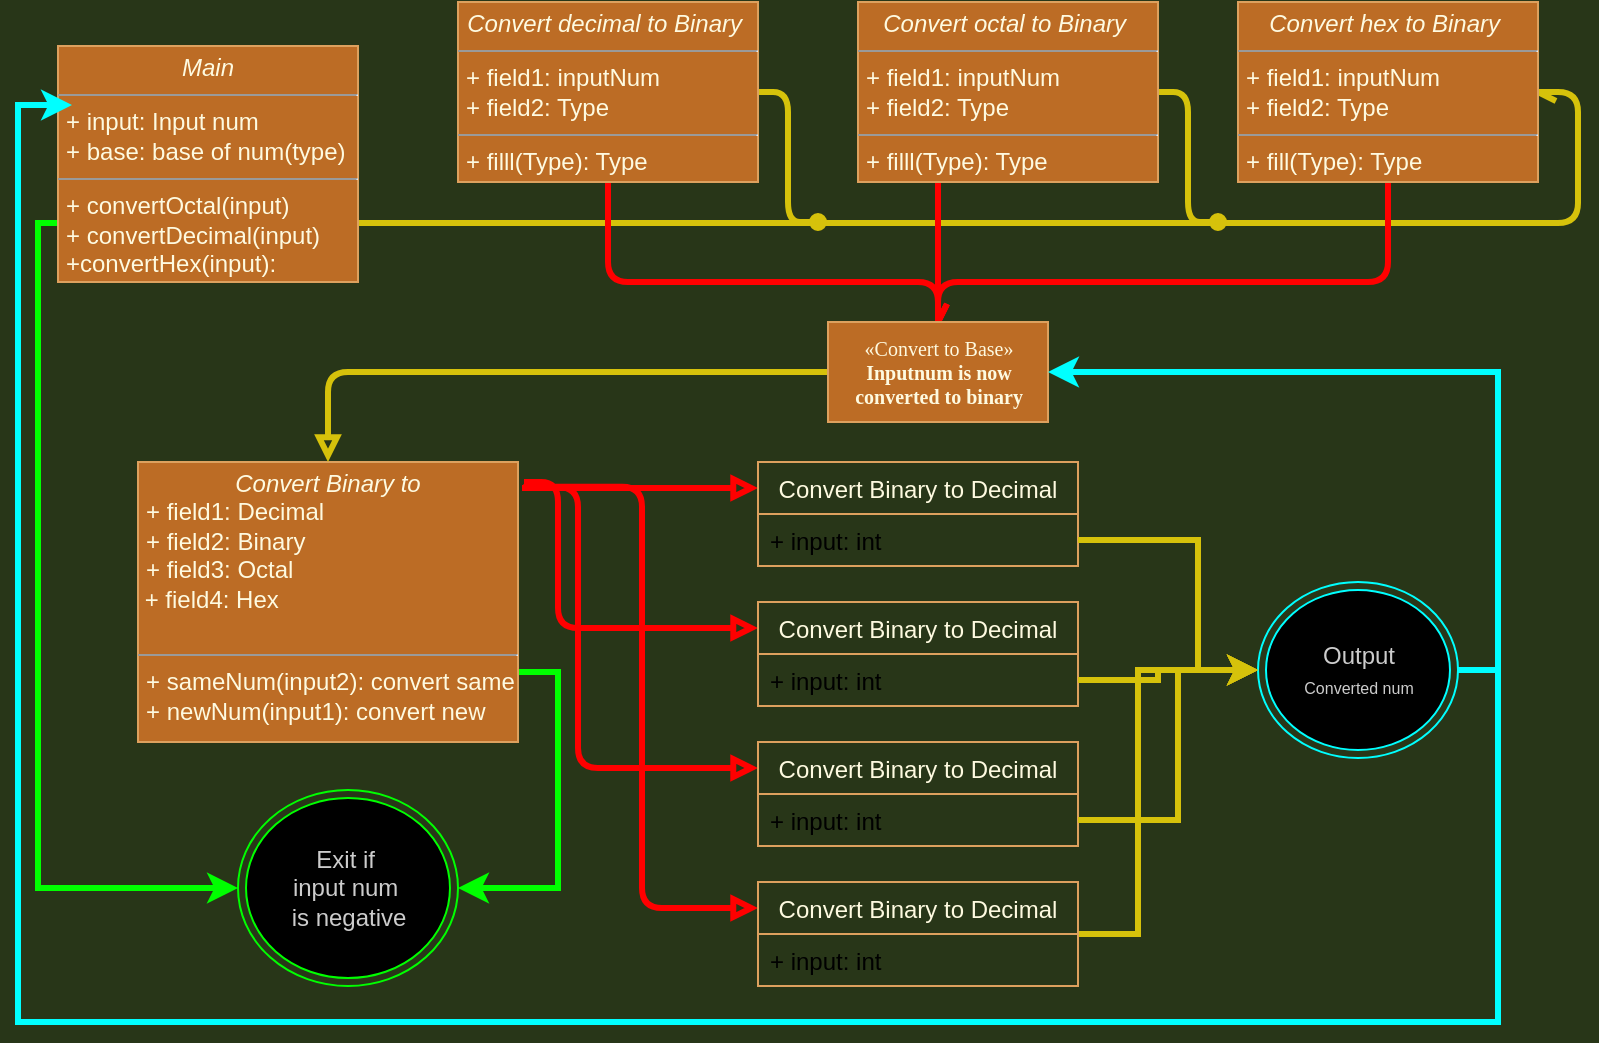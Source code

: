 <mxfile version="13.10.0" type="github">
  <diagram name="Page-1" id="c4acf3e9-155e-7222-9cf6-157b1a14988f">
    <mxGraphModel dx="1010" dy="568" grid="1" gridSize="10" guides="1" tooltips="1" connect="1" arrows="1" fold="1" page="1" pageScale="1" pageWidth="850" pageHeight="1100" background="#283618" math="0" shadow="0">
      <root>
        <mxCell id="0" />
        <mxCell id="1" parent="0" />
        <mxCell id="5d2195bd80daf111-40" style="edgeStyle=orthogonalEdgeStyle;rounded=0;html=1;dashed=1;labelBackgroundColor=none;startFill=0;endArrow=open;endFill=0;endSize=10;fontFamily=Verdana;fontSize=10;strokeColor=#DDA15E;fontColor=#FEFAE0;" parent="1" edge="1">
          <mxGeometry relative="1" as="geometry">
            <Array as="points" />
            <mxPoint x="730" y="838" as="targetPoint" />
          </mxGeometry>
        </mxCell>
        <mxCell id="5d2195bd80daf111-39" style="edgeStyle=orthogonalEdgeStyle;rounded=0;html=1;dashed=1;labelBackgroundColor=none;startFill=0;endArrow=open;endFill=0;endSize=10;fontFamily=Verdana;fontSize=10;strokeColor=#DDA15E;fontColor=#FEFAE0;" parent="1" edge="1">
          <mxGeometry relative="1" as="geometry">
            <mxPoint x="730" y="978" as="targetPoint" />
          </mxGeometry>
        </mxCell>
        <mxCell id="5d2195bd80daf111-41" style="edgeStyle=orthogonalEdgeStyle;rounded=0;html=1;dashed=1;labelBackgroundColor=none;startFill=0;endArrow=open;endFill=0;endSize=10;fontFamily=Verdana;fontSize=10;strokeColor=#DDA15E;fontColor=#FEFAE0;" parent="1" edge="1">
          <mxGeometry relative="1" as="geometry">
            <Array as="points" />
            <mxPoint x="730" y="628" as="targetPoint" />
          </mxGeometry>
        </mxCell>
        <mxCell id="UynFy5QaiFEOmuSP-lrV-26" style="edgeStyle=elbowEdgeStyle;rounded=1;sketch=0;orthogonalLoop=1;jettySize=auto;elbow=vertical;html=1;entryX=0;entryY=0.25;entryDx=0;entryDy=0;endArrow=block;endFill=0;strokeWidth=3;fillColor=#BC6C25;fontColor=#FEFAE0;strokeColor=#FF0000;" parent="1" target="UynFy5QaiFEOmuSP-lrV-14" edge="1">
          <mxGeometry relative="1" as="geometry">
            <mxPoint x="272" y="283" as="sourcePoint" />
            <Array as="points">
              <mxPoint x="330" y="283" />
            </Array>
          </mxGeometry>
        </mxCell>
        <mxCell id="UynFy5QaiFEOmuSP-lrV-27" style="edgeStyle=elbowEdgeStyle;rounded=1;sketch=0;orthogonalLoop=1;jettySize=auto;html=1;entryX=0;entryY=0.25;entryDx=0;entryDy=0;endArrow=block;endFill=0;strokeColor=#FF0000;strokeWidth=3;fillColor=#BC6C25;fontColor=#FEFAE0;" parent="1" target="UynFy5QaiFEOmuSP-lrV-18" edge="1">
          <mxGeometry relative="1" as="geometry">
            <mxPoint x="273" y="280" as="sourcePoint" />
            <Array as="points">
              <mxPoint x="290" y="320" />
            </Array>
          </mxGeometry>
        </mxCell>
        <mxCell id="UynFy5QaiFEOmuSP-lrV-28" style="edgeStyle=elbowEdgeStyle;rounded=1;sketch=0;orthogonalLoop=1;jettySize=auto;html=1;exitX=1.014;exitY=0.089;exitDx=0;exitDy=0;entryX=0;entryY=0.25;entryDx=0;entryDy=0;endArrow=block;endFill=0;strokeColor=#FF0000;strokeWidth=3;fillColor=#BC6C25;fontColor=#FEFAE0;exitPerimeter=0;" parent="1" source="5d2195bd80daf111-15" target="UynFy5QaiFEOmuSP-lrV-22" edge="1">
          <mxGeometry relative="1" as="geometry">
            <Array as="points">
              <mxPoint x="300" y="360" />
            </Array>
          </mxGeometry>
        </mxCell>
        <mxCell id="UynFy5QaiFEOmuSP-lrV-29" style="edgeStyle=elbowEdgeStyle;rounded=1;sketch=0;orthogonalLoop=1;jettySize=auto;html=1;exitX=1.019;exitY=0.088;exitDx=0;exitDy=0;entryX=0;entryY=0.25;entryDx=0;entryDy=0;endArrow=block;endFill=0;strokeColor=#FF0000;strokeWidth=3;fillColor=#BC6C25;fontColor=#FEFAE0;exitPerimeter=0;" parent="1" source="5d2195bd80daf111-15" target="UynFy5QaiFEOmuSP-lrV-20" edge="1">
          <mxGeometry relative="1" as="geometry" />
        </mxCell>
        <mxCell id="tuK_oGFT47ewrCSYpukU-9" style="edgeStyle=orthogonalEdgeStyle;rounded=0;orthogonalLoop=1;jettySize=auto;html=1;exitX=1;exitY=0.75;exitDx=0;exitDy=0;entryX=1;entryY=0.5;entryDx=0;entryDy=0;strokeWidth=3;strokeColor=#00FF00;" edge="1" parent="1" source="5d2195bd80daf111-15" target="tuK_oGFT47ewrCSYpukU-8">
          <mxGeometry relative="1" as="geometry" />
        </mxCell>
        <mxCell id="5d2195bd80daf111-15" value="&lt;p style=&quot;margin: 0px ; margin-top: 4px ; text-align: center&quot;&gt;&lt;i&gt;Convert Binary to&lt;/i&gt;&lt;/p&gt;&lt;p style=&quot;margin: 0px ; margin-left: 4px&quot;&gt;+ field1: Decimal&lt;br&gt;+ field2: Binary&lt;/p&gt;&lt;p style=&quot;margin: 0px ; margin-left: 4px&quot;&gt;+ field3: Octal&lt;/p&gt;&lt;div&gt;&amp;nbsp;+ field4: Hex&lt;br&gt;&lt;/div&gt;&lt;div&gt;&lt;br&gt;&lt;/div&gt;&lt;hr size=&quot;1&quot;&gt;&lt;p style=&quot;margin: 0px ; margin-left: 4px&quot;&gt;+ sameNum(input2): convert same&lt;br&gt;+ newNum(input1): convert new&amp;nbsp;&lt;/p&gt;" style="verticalAlign=top;align=left;overflow=fill;fontSize=12;fontFamily=Helvetica;html=1;rounded=0;shadow=0;comic=0;labelBackgroundColor=none;strokeWidth=1;fillColor=#BC6C25;strokeColor=#DDA15E;fontColor=#FEFAE0;" parent="1" vertex="1">
          <mxGeometry x="80" y="270" width="190" height="140" as="geometry" />
        </mxCell>
        <mxCell id="UynFy5QaiFEOmuSP-lrV-7" style="edgeStyle=elbowEdgeStyle;rounded=1;sketch=0;orthogonalLoop=1;jettySize=auto;html=1;exitX=0.75;exitY=0;exitDx=0;exitDy=0;fillColor=#BC6C25;fontColor=#FEFAE0;entryX=1;entryY=0.5;entryDx=0;entryDy=0;strokeColor=#D6C20B;strokeWidth=3;endArrow=openAsync;endFill=0;" parent="1" source="5d2195bd80daf111-18" target="UynFy5QaiFEOmuSP-lrV-5" edge="1">
          <mxGeometry relative="1" as="geometry">
            <mxPoint x="810" y="140" as="targetPoint" />
            <Array as="points">
              <mxPoint x="800" y="90" />
            </Array>
          </mxGeometry>
        </mxCell>
        <mxCell id="tuK_oGFT47ewrCSYpukU-10" style="edgeStyle=orthogonalEdgeStyle;rounded=0;orthogonalLoop=1;jettySize=auto;html=1;exitX=0.75;exitY=1;exitDx=0;exitDy=0;entryX=0;entryY=0.5;entryDx=0;entryDy=0;strokeColor=#00FF00;strokeWidth=3;" edge="1" parent="1" source="5d2195bd80daf111-18" target="tuK_oGFT47ewrCSYpukU-8">
          <mxGeometry relative="1" as="geometry">
            <Array as="points">
              <mxPoint x="30" y="151" />
              <mxPoint x="30" y="483" />
            </Array>
          </mxGeometry>
        </mxCell>
        <mxCell id="5d2195bd80daf111-18" value="&lt;p style=&quot;margin: 0px ; margin-top: 4px ; text-align: center&quot;&gt;&lt;i&gt;Main&lt;/i&gt;&lt;/p&gt;&lt;hr size=&quot;1&quot;&gt;&lt;p style=&quot;margin: 0px ; margin-left: 4px&quot;&gt;+ input: Input num&lt;br&gt;+ base: base of num(type)&lt;/p&gt;&lt;hr size=&quot;1&quot;&gt;&lt;p style=&quot;margin: 0px ; margin-left: 4px&quot;&gt;+ convertOctal(input)&lt;/p&gt;&lt;p style=&quot;margin: 0px ; margin-left: 4px&quot;&gt;+ convertDecimal(input)&lt;/p&gt;&lt;p style=&quot;margin: 0px ; margin-left: 4px&quot;&gt;+convertHex(input):&lt;/p&gt;" style="verticalAlign=top;align=left;overflow=fill;fontSize=12;fontFamily=Helvetica;html=1;rounded=0;shadow=0;comic=0;labelBackgroundColor=none;strokeWidth=1;direction=south;fillColor=#BC6C25;strokeColor=#DDA15E;fontColor=#FEFAE0;" parent="1" vertex="1">
          <mxGeometry x="40" y="62" width="150" height="118" as="geometry" />
        </mxCell>
        <mxCell id="UynFy5QaiFEOmuSP-lrV-9" style="edgeStyle=elbowEdgeStyle;rounded=1;sketch=0;orthogonalLoop=1;jettySize=auto;html=1;exitX=1;exitY=0.5;exitDx=0;exitDy=0;endArrow=oval;endFill=1;strokeColor=#D6C20B;strokeWidth=3;fillColor=#BC6C25;fontColor=#FEFAE0;" parent="1" source="UynFy5QaiFEOmuSP-lrV-1" edge="1">
          <mxGeometry relative="1" as="geometry">
            <mxPoint x="420" y="150" as="targetPoint" />
          </mxGeometry>
        </mxCell>
        <mxCell id="UynFy5QaiFEOmuSP-lrV-11" style="edgeStyle=elbowEdgeStyle;rounded=1;sketch=0;orthogonalLoop=1;jettySize=auto;html=1;exitX=0.5;exitY=1;exitDx=0;exitDy=0;endArrow=openAsync;endFill=0;strokeColor=#FF0000;strokeWidth=3;fillColor=#BC6C25;fontColor=#FEFAE0;entryX=0.5;entryY=0;entryDx=0;entryDy=0;elbow=vertical;" parent="1" source="UynFy5QaiFEOmuSP-lrV-1" target="UynFy5QaiFEOmuSP-lrV-6" edge="1">
          <mxGeometry relative="1" as="geometry">
            <mxPoint x="480" y="170" as="targetPoint" />
            <Array as="points">
              <mxPoint x="400" y="180" />
            </Array>
          </mxGeometry>
        </mxCell>
        <mxCell id="UynFy5QaiFEOmuSP-lrV-1" value="&lt;p style=&quot;margin: 0px ; margin-top: 4px ; text-align: center&quot;&gt;&lt;i&gt;Convert decimal to Binary&amp;nbsp;&lt;/i&gt;&lt;/p&gt;&lt;hr size=&quot;1&quot;&gt;&lt;p style=&quot;margin: 0px ; margin-left: 4px&quot;&gt;+ field1: inputNum&lt;br&gt;+ field2: Type&lt;/p&gt;&lt;hr size=&quot;1&quot;&gt;&lt;p style=&quot;margin: 0px ; margin-left: 4px&quot;&gt;+ filll(Type): Type&lt;br&gt;&lt;/p&gt;" style="verticalAlign=top;align=left;overflow=fill;fontSize=12;fontFamily=Helvetica;html=1;rounded=0;shadow=0;comic=0;labelBackgroundColor=none;strokeWidth=1;fillColor=#BC6C25;strokeColor=#DDA15E;fontColor=#FEFAE0;" parent="1" vertex="1">
          <mxGeometry x="240" y="40" width="150" height="90" as="geometry" />
        </mxCell>
        <mxCell id="UynFy5QaiFEOmuSP-lrV-8" style="edgeStyle=elbowEdgeStyle;rounded=1;sketch=0;orthogonalLoop=1;jettySize=auto;html=1;exitX=1;exitY=0.5;exitDx=0;exitDy=0;strokeColor=#D6C20B;strokeWidth=3;fillColor=#BC6C25;fontColor=#FEFAE0;endArrow=oval;endFill=1;" parent="1" source="UynFy5QaiFEOmuSP-lrV-3" edge="1">
          <mxGeometry relative="1" as="geometry">
            <mxPoint x="620" y="150" as="targetPoint" />
          </mxGeometry>
        </mxCell>
        <mxCell id="UynFy5QaiFEOmuSP-lrV-10" style="edgeStyle=elbowEdgeStyle;rounded=1;sketch=0;orthogonalLoop=1;jettySize=auto;html=1;entryX=0.5;entryY=0;entryDx=0;entryDy=0;endArrow=openAsync;endFill=0;strokeWidth=3;fillColor=#BC6C25;fontColor=#FEFAE0;strokeColor=#FF0000;" parent="1" source="UynFy5QaiFEOmuSP-lrV-3" target="UynFy5QaiFEOmuSP-lrV-6" edge="1">
          <mxGeometry relative="1" as="geometry" />
        </mxCell>
        <mxCell id="UynFy5QaiFEOmuSP-lrV-3" value="&lt;p style=&quot;margin: 0px ; margin-top: 4px ; text-align: center&quot;&gt;&lt;i&gt;Convert octal to Binary&amp;nbsp;&lt;/i&gt;&lt;/p&gt;&lt;hr size=&quot;1&quot;&gt;&lt;p style=&quot;margin: 0px ; margin-left: 4px&quot;&gt;+ field1: inputNum&lt;br&gt;+ field2: Type&lt;/p&gt;&lt;hr size=&quot;1&quot;&gt;&lt;p style=&quot;margin: 0px ; margin-left: 4px&quot;&gt;+ filll(Type): Type&lt;br&gt;&lt;/p&gt;" style="verticalAlign=top;align=left;overflow=fill;fontSize=12;fontFamily=Helvetica;html=1;rounded=0;shadow=0;comic=0;labelBackgroundColor=none;strokeWidth=1;fillColor=#BC6C25;strokeColor=#DDA15E;fontColor=#FEFAE0;" parent="1" vertex="1">
          <mxGeometry x="440" y="40" width="150" height="90" as="geometry" />
        </mxCell>
        <mxCell id="UynFy5QaiFEOmuSP-lrV-12" style="edgeStyle=elbowEdgeStyle;rounded=1;sketch=0;orthogonalLoop=1;jettySize=auto;elbow=vertical;html=1;exitX=0.5;exitY=1;exitDx=0;exitDy=0;endArrow=openAsync;endFill=0;strokeColor=#FF0000;strokeWidth=3;fillColor=#BC6C25;fontColor=#FEFAE0;" parent="1" source="UynFy5QaiFEOmuSP-lrV-5" edge="1">
          <mxGeometry relative="1" as="geometry">
            <mxPoint x="480" y="200" as="targetPoint" />
            <Array as="points">
              <mxPoint x="600" y="180" />
            </Array>
          </mxGeometry>
        </mxCell>
        <mxCell id="UynFy5QaiFEOmuSP-lrV-5" value="&lt;p style=&quot;margin: 0px ; margin-top: 4px ; text-align: center&quot;&gt;&lt;i&gt;Convert hex to Binary&amp;nbsp;&lt;/i&gt;&lt;/p&gt;&lt;hr size=&quot;1&quot;&gt;&lt;p style=&quot;margin: 0px ; margin-left: 4px&quot;&gt;+ field1: inputNum&lt;br&gt;+ field2: Type&lt;/p&gt;&lt;hr size=&quot;1&quot;&gt;&lt;p style=&quot;margin: 0px ; margin-left: 4px&quot;&gt;+ fill(Type): Type&lt;br&gt;&lt;/p&gt;" style="verticalAlign=top;align=left;overflow=fill;fontSize=12;fontFamily=Helvetica;html=1;rounded=0;shadow=0;comic=0;labelBackgroundColor=none;strokeWidth=1;fillColor=#BC6C25;strokeColor=#DDA15E;fontColor=#FEFAE0;" parent="1" vertex="1">
          <mxGeometry x="630" y="40" width="150" height="90" as="geometry" />
        </mxCell>
        <mxCell id="UynFy5QaiFEOmuSP-lrV-13" style="edgeStyle=elbowEdgeStyle;rounded=1;sketch=0;orthogonalLoop=1;jettySize=auto;elbow=vertical;html=1;exitX=0;exitY=0.5;exitDx=0;exitDy=0;entryX=0.5;entryY=0;entryDx=0;entryDy=0;endArrow=block;endFill=0;strokeWidth=3;fillColor=#BC6C25;fontColor=#FEFAE0;strokeColor=#D6C20B;" parent="1" source="UynFy5QaiFEOmuSP-lrV-6" target="5d2195bd80daf111-15" edge="1">
          <mxGeometry relative="1" as="geometry">
            <Array as="points">
              <mxPoint x="300" y="225" />
            </Array>
          </mxGeometry>
        </mxCell>
        <mxCell id="UynFy5QaiFEOmuSP-lrV-6" value="«Convert to Base»&lt;br&gt;&lt;b&gt;Inputnum is now&lt;br&gt;converted to binary&lt;br&gt;&lt;/b&gt;" style="html=1;rounded=0;shadow=0;comic=0;labelBackgroundColor=none;strokeWidth=1;fontFamily=Verdana;fontSize=10;align=center;fillColor=#BC6C25;strokeColor=#DDA15E;fontColor=#FEFAE0;" parent="1" vertex="1">
          <mxGeometry x="425" y="200" width="110" height="50" as="geometry" />
        </mxCell>
        <mxCell id="UynFy5QaiFEOmuSP-lrV-14" value="Convert Binary to Decimal" style="swimlane;fontStyle=0;childLayout=stackLayout;horizontal=1;startSize=26;fillColor=none;horizontalStack=0;resizeParent=1;resizeParentMax=0;resizeLast=0;collapsible=1;marginBottom=0;rounded=0;sketch=0;strokeColor=#DDA15E;fontColor=#FEFAE0;" parent="1" vertex="1">
          <mxGeometry x="390" y="270" width="160" height="52" as="geometry" />
        </mxCell>
        <mxCell id="UynFy5QaiFEOmuSP-lrV-15" value="+ input: int" style="text;strokeColor=none;fillColor=none;align=left;verticalAlign=top;spacingLeft=4;spacingRight=4;overflow=hidden;rotatable=0;points=[[0,0.5],[1,0.5]];portConstraint=eastwest;" parent="UynFy5QaiFEOmuSP-lrV-14" vertex="1">
          <mxGeometry y="26" width="160" height="26" as="geometry" />
        </mxCell>
        <mxCell id="UynFy5QaiFEOmuSP-lrV-18" value="Convert Binary to Decimal" style="swimlane;fontStyle=0;childLayout=stackLayout;horizontal=1;startSize=26;fillColor=none;horizontalStack=0;resizeParent=1;resizeParentMax=0;resizeLast=0;collapsible=1;marginBottom=0;rounded=0;sketch=0;strokeColor=#DDA15E;fontColor=#FEFAE0;" parent="1" vertex="1">
          <mxGeometry x="390" y="340" width="160" height="52" as="geometry" />
        </mxCell>
        <mxCell id="UynFy5QaiFEOmuSP-lrV-19" value="+ input: int" style="text;strokeColor=none;fillColor=none;align=left;verticalAlign=top;spacingLeft=4;spacingRight=4;overflow=hidden;rotatable=0;points=[[0,0.5],[1,0.5]];portConstraint=eastwest;" parent="UynFy5QaiFEOmuSP-lrV-18" vertex="1">
          <mxGeometry y="26" width="160" height="26" as="geometry" />
        </mxCell>
        <mxCell id="tuK_oGFT47ewrCSYpukU-5" style="edgeStyle=orthogonalEdgeStyle;rounded=0;orthogonalLoop=1;jettySize=auto;html=1;exitX=1;exitY=0.5;exitDx=0;exitDy=0;entryX=0;entryY=0.5;entryDx=0;entryDy=0;strokeColor=#D6C20B;strokeWidth=3;" edge="1" parent="1" source="UynFy5QaiFEOmuSP-lrV-20" target="tuK_oGFT47ewrCSYpukU-1">
          <mxGeometry relative="1" as="geometry">
            <Array as="points">
              <mxPoint x="580" y="506" />
              <mxPoint x="580" y="374" />
            </Array>
          </mxGeometry>
        </mxCell>
        <mxCell id="UynFy5QaiFEOmuSP-lrV-20" value="Convert Binary to Decimal" style="swimlane;fontStyle=0;childLayout=stackLayout;horizontal=1;startSize=26;fillColor=none;horizontalStack=0;resizeParent=1;resizeParentMax=0;resizeLast=0;collapsible=1;marginBottom=0;rounded=0;sketch=0;strokeColor=#DDA15E;fontColor=#FEFAE0;" parent="1" vertex="1">
          <mxGeometry x="390" y="480" width="160" height="52" as="geometry" />
        </mxCell>
        <mxCell id="UynFy5QaiFEOmuSP-lrV-21" value="+ input: int" style="text;strokeColor=none;fillColor=none;align=left;verticalAlign=top;spacingLeft=4;spacingRight=4;overflow=hidden;rotatable=0;points=[[0,0.5],[1,0.5]];portConstraint=eastwest;" parent="UynFy5QaiFEOmuSP-lrV-20" vertex="1">
          <mxGeometry y="26" width="160" height="26" as="geometry" />
        </mxCell>
        <mxCell id="UynFy5QaiFEOmuSP-lrV-22" value="Convert Binary to Decimal" style="swimlane;fontStyle=0;childLayout=stackLayout;horizontal=1;startSize=26;fillColor=none;horizontalStack=0;resizeParent=1;resizeParentMax=0;resizeLast=0;collapsible=1;marginBottom=0;rounded=0;sketch=0;strokeColor=#DDA15E;fontColor=#FEFAE0;" parent="1" vertex="1">
          <mxGeometry x="390" y="410" width="160" height="52" as="geometry" />
        </mxCell>
        <mxCell id="UynFy5QaiFEOmuSP-lrV-23" value="+ input: int" style="text;strokeColor=none;fillColor=none;align=left;verticalAlign=top;spacingLeft=4;spacingRight=4;overflow=hidden;rotatable=0;points=[[0,0.5],[1,0.5]];portConstraint=eastwest;" parent="UynFy5QaiFEOmuSP-lrV-22" vertex="1">
          <mxGeometry y="26" width="160" height="26" as="geometry" />
        </mxCell>
        <mxCell id="tuK_oGFT47ewrCSYpukU-6" style="edgeStyle=orthogonalEdgeStyle;rounded=0;orthogonalLoop=1;jettySize=auto;html=1;exitX=1;exitY=0.5;exitDx=0;exitDy=0;strokeWidth=3;entryX=1;entryY=0.5;entryDx=0;entryDy=0;strokeColor=#00FFFF;" edge="1" parent="1" source="tuK_oGFT47ewrCSYpukU-1" target="UynFy5QaiFEOmuSP-lrV-6">
          <mxGeometry relative="1" as="geometry">
            <mxPoint x="790" y="350" as="targetPoint" />
          </mxGeometry>
        </mxCell>
        <mxCell id="tuK_oGFT47ewrCSYpukU-7" style="edgeStyle=orthogonalEdgeStyle;rounded=0;orthogonalLoop=1;jettySize=auto;html=1;exitX=1;exitY=0.5;exitDx=0;exitDy=0;entryX=0.25;entryY=1;entryDx=0;entryDy=0;strokeColor=#00FFFF;strokeWidth=3;" edge="1" parent="1">
          <mxGeometry relative="1" as="geometry">
            <mxPoint x="747" y="374" as="sourcePoint" />
            <mxPoint x="47" y="91.5" as="targetPoint" />
            <Array as="points">
              <mxPoint x="760" y="374" />
              <mxPoint x="760" y="550" />
              <mxPoint x="20" y="550" />
              <mxPoint x="20" y="92" />
            </Array>
          </mxGeometry>
        </mxCell>
        <mxCell id="tuK_oGFT47ewrCSYpukU-1" value="&lt;font color=&quot;#cccccc&quot;&gt;Output&lt;br&gt;&lt;font style=&quot;font-size: 8px&quot;&gt;Converted num&lt;/font&gt;&lt;/font&gt;" style="ellipse;html=1;shape=endState;fillColor=#000000;strokeColor=#00FFFF;" vertex="1" parent="1">
          <mxGeometry x="640" y="330" width="100" height="88" as="geometry" />
        </mxCell>
        <mxCell id="tuK_oGFT47ewrCSYpukU-2" style="edgeStyle=orthogonalEdgeStyle;rounded=0;orthogonalLoop=1;jettySize=auto;html=1;exitX=1;exitY=0.5;exitDx=0;exitDy=0;entryX=0;entryY=0.5;entryDx=0;entryDy=0;strokeWidth=3;fillColor=#e1d5e7;strokeColor=#D6C20B;" edge="1" parent="1" source="UynFy5QaiFEOmuSP-lrV-15" target="tuK_oGFT47ewrCSYpukU-1">
          <mxGeometry relative="1" as="geometry">
            <Array as="points">
              <mxPoint x="610" y="309" />
              <mxPoint x="610" y="374" />
            </Array>
          </mxGeometry>
        </mxCell>
        <mxCell id="tuK_oGFT47ewrCSYpukU-3" style="edgeStyle=orthogonalEdgeStyle;rounded=0;orthogonalLoop=1;jettySize=auto;html=1;exitX=1;exitY=0.5;exitDx=0;exitDy=0;strokeColor=#D6C20B;strokeWidth=3;" edge="1" parent="1" source="UynFy5QaiFEOmuSP-lrV-19" target="tuK_oGFT47ewrCSYpukU-1">
          <mxGeometry relative="1" as="geometry">
            <Array as="points">
              <mxPoint x="590" y="379" />
              <mxPoint x="590" y="374" />
            </Array>
          </mxGeometry>
        </mxCell>
        <mxCell id="tuK_oGFT47ewrCSYpukU-4" style="edgeStyle=orthogonalEdgeStyle;rounded=0;orthogonalLoop=1;jettySize=auto;html=1;exitX=1;exitY=0.5;exitDx=0;exitDy=0;entryX=0;entryY=0.5;entryDx=0;entryDy=0;strokeColor=#D6C20B;strokeWidth=3;" edge="1" parent="1" source="UynFy5QaiFEOmuSP-lrV-23" target="tuK_oGFT47ewrCSYpukU-1">
          <mxGeometry relative="1" as="geometry">
            <Array as="points">
              <mxPoint x="600" y="449" />
              <mxPoint x="600" y="374" />
            </Array>
          </mxGeometry>
        </mxCell>
        <mxCell id="tuK_oGFT47ewrCSYpukU-8" value="&lt;font color=&quot;#cccccc&quot;&gt;Exit if&amp;nbsp;&lt;br&gt;input num&amp;nbsp;&lt;br&gt;is negative&lt;/font&gt;" style="ellipse;html=1;shape=endState;fillColor=#000000;strokeColor=#00FF00;" vertex="1" parent="1">
          <mxGeometry x="130" y="434" width="110" height="98" as="geometry" />
        </mxCell>
      </root>
    </mxGraphModel>
  </diagram>
</mxfile>
